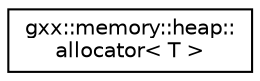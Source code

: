 digraph "Graphical Class Hierarchy"
{
  edge [fontname="Helvetica",fontsize="10",labelfontname="Helvetica",labelfontsize="10"];
  node [fontname="Helvetica",fontsize="10",shape=record];
  rankdir="LR";
  Node1 [label="gxx::memory::heap::\lallocator\< T \>",height=0.2,width=0.4,color="black", fillcolor="white", style="filled",URL="$classgxx_1_1memory_1_1heap_1_1allocator.html"];
}
